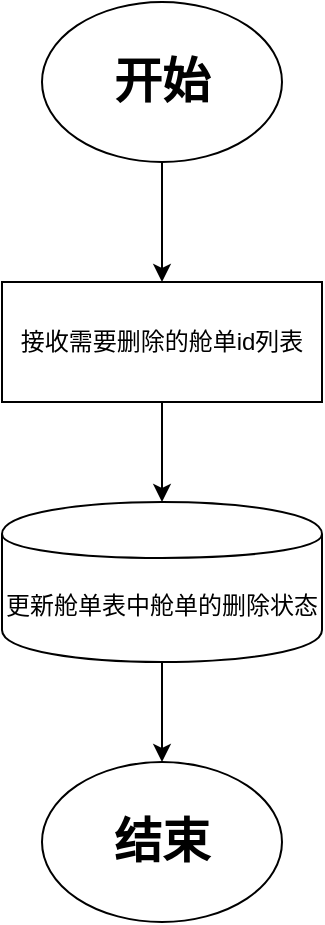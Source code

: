 <mxfile version="11.1.2" type="github"><diagram id="uYqTojNxSKbZeYYzoztv" name="第 1 页"><mxGraphModel dx="1422" dy="764" grid="1" gridSize="10" guides="1" tooltips="1" connect="1" arrows="1" fold="1" page="1" pageScale="1" pageWidth="827" pageHeight="1169" math="0" shadow="0"><root><mxCell id="0"/><mxCell id="1" parent="0"/><mxCell id="nwo7t--e5v4C9i8EbHpD-1" value="" style="edgeStyle=orthogonalEdgeStyle;rounded=0;orthogonalLoop=1;jettySize=auto;html=1;" edge="1" parent="1" source="nwo7t--e5v4C9i8EbHpD-2" target="nwo7t--e5v4C9i8EbHpD-4"><mxGeometry relative="1" as="geometry"/></mxCell><mxCell id="nwo7t--e5v4C9i8EbHpD-2" value="&lt;h1&gt;开始&lt;/h1&gt;" style="ellipse;whiteSpace=wrap;html=1;" vertex="1" parent="1"><mxGeometry x="340" y="60" width="120" height="80" as="geometry"/></mxCell><mxCell id="nwo7t--e5v4C9i8EbHpD-3" value="" style="edgeStyle=orthogonalEdgeStyle;rounded=0;orthogonalLoop=1;jettySize=auto;html=1;" edge="1" parent="1" source="nwo7t--e5v4C9i8EbHpD-4" target="nwo7t--e5v4C9i8EbHpD-6"><mxGeometry relative="1" as="geometry"/></mxCell><mxCell id="nwo7t--e5v4C9i8EbHpD-4" value="接收需要删除的舱单id列表" style="rounded=0;whiteSpace=wrap;html=1;" vertex="1" parent="1"><mxGeometry x="320" y="200" width="160" height="60" as="geometry"/></mxCell><mxCell id="nwo7t--e5v4C9i8EbHpD-5" value="" style="edgeStyle=orthogonalEdgeStyle;rounded=0;orthogonalLoop=1;jettySize=auto;html=1;" edge="1" parent="1" source="nwo7t--e5v4C9i8EbHpD-6" target="nwo7t--e5v4C9i8EbHpD-7"><mxGeometry relative="1" as="geometry"/></mxCell><mxCell id="nwo7t--e5v4C9i8EbHpD-6" value="更新舱单表中舱单的删除状态&lt;br&gt;" style="shape=cylinder;whiteSpace=wrap;html=1;boundedLbl=1;backgroundOutline=1;" vertex="1" parent="1"><mxGeometry x="320" y="310" width="160" height="80" as="geometry"/></mxCell><mxCell id="nwo7t--e5v4C9i8EbHpD-7" value="&lt;h1&gt;结束&lt;/h1&gt;" style="ellipse;whiteSpace=wrap;html=1;" vertex="1" parent="1"><mxGeometry x="340" y="440" width="120" height="80" as="geometry"/></mxCell></root></mxGraphModel></diagram></mxfile>